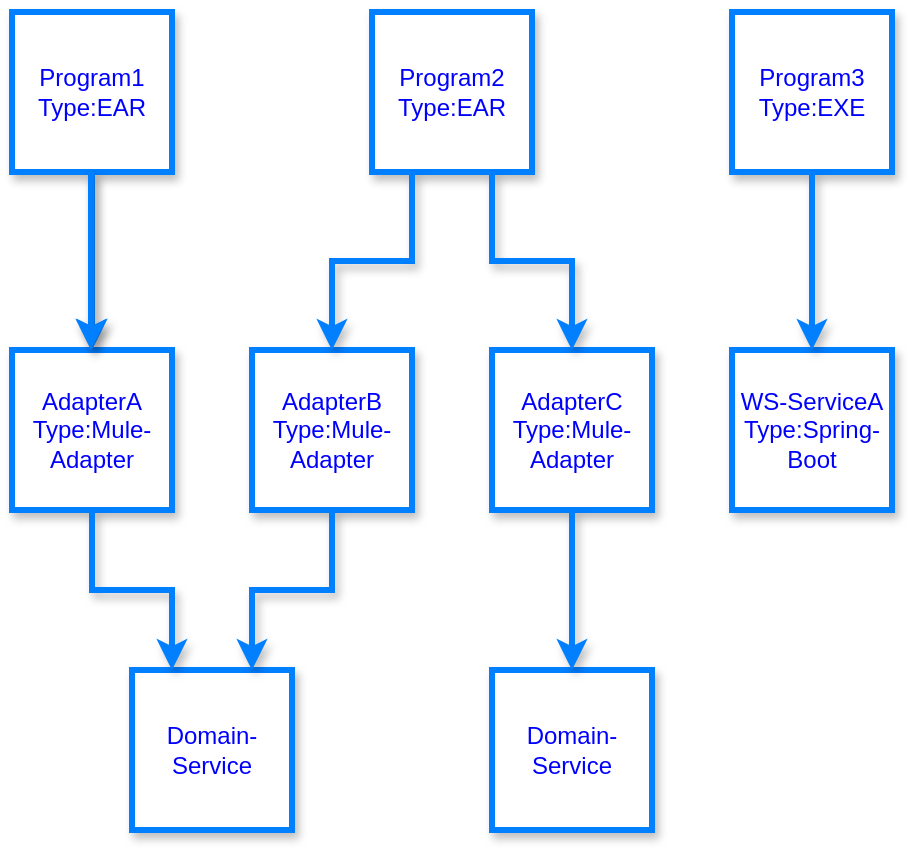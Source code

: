 <mxfile version="16.6.6" type="github">
  <diagram id="kmOO4K7gCfmuZEOy1T-Y" name="Page-1">
    <mxGraphModel dx="1422" dy="752" grid="1" gridSize="10" guides="1" tooltips="1" connect="1" arrows="1" fold="1" page="1" pageScale="1" pageWidth="827" pageHeight="1169" math="0" shadow="0">
      <root>
        <mxCell id="0" />
        <mxCell id="1" parent="0" />
        <mxCell id="rQVdeEZsAjIwVP-pgbag-1" value="&lt;div&gt;Program1&lt;/div&gt;&lt;div&gt;Type:EAR&lt;br&gt;&lt;/div&gt;" style="whiteSpace=wrap;html=1;aspect=fixed;strokeColor=#007FFF;fontColor=#0000FF;shadow=1;strokeWidth=3;" parent="1" vertex="1">
          <mxGeometry x="40" y="40" width="80" height="80" as="geometry" />
        </mxCell>
        <mxCell id="rQVdeEZsAjIwVP-pgbag-2" value="&lt;div&gt;Program2&lt;/div&gt;&lt;div&gt;Type:EAR&lt;br&gt;&lt;/div&gt;" style="whiteSpace=wrap;html=1;aspect=fixed;strokeColor=#007FFF;fontColor=#0000FF;shadow=1;strokeWidth=3;" parent="1" vertex="1">
          <mxGeometry x="220" y="40" width="80" height="80" as="geometry" />
        </mxCell>
        <mxCell id="rQVdeEZsAjIwVP-pgbag-3" value="&lt;div&gt;Program3&lt;/div&gt;&lt;div&gt;Type:EXE&lt;/div&gt;" style="whiteSpace=wrap;html=1;aspect=fixed;strokeColor=#007FFF;fontColor=#0000FF;shadow=1;strokeWidth=3;" parent="1" vertex="1">
          <mxGeometry x="400" y="40" width="80" height="80" as="geometry" />
        </mxCell>
        <mxCell id="rQVdeEZsAjIwVP-pgbag-4" value="AdapterA&lt;div&gt;Type:Mule-Adapter&lt;/div&gt;" style="whiteSpace=wrap;html=1;aspect=fixed;strokeColor=#007FFF;fontColor=#0000FF;shadow=1;strokeWidth=3;" parent="1" vertex="1">
          <mxGeometry x="40" y="209" width="80" height="80" as="geometry" />
        </mxCell>
        <mxCell id="rQVdeEZsAjIwVP-pgbag-5" value="AdapterB&lt;div&gt;Type:Mule-Adapter&lt;/div&gt;" style="whiteSpace=wrap;html=1;aspect=fixed;strokeColor=#007FFF;fontColor=#0000FF;shadow=1;strokeWidth=3;" parent="1" vertex="1">
          <mxGeometry x="160" y="209" width="80" height="80" as="geometry" />
        </mxCell>
        <mxCell id="rQVdeEZsAjIwVP-pgbag-6" value="AdapterC&lt;div&gt;Type:Mule-Adapter&lt;/div&gt;" style="whiteSpace=wrap;html=1;aspect=fixed;strokeColor=#007FFF;fontColor=#0000FF;shadow=1;strokeWidth=3;" parent="1" vertex="1">
          <mxGeometry x="280" y="209" width="80" height="80" as="geometry" />
        </mxCell>
        <mxCell id="rQVdeEZsAjIwVP-pgbag-7" value="WS-ServiceA&lt;div&gt;Type:Spring-Boot&lt;/div&gt;" style="whiteSpace=wrap;html=1;aspect=fixed;strokeColor=#007FFF;fontColor=#0000FF;shadow=1;strokeWidth=3;" parent="1" vertex="1">
          <mxGeometry x="400" y="209" width="80" height="80" as="geometry" />
        </mxCell>
        <mxCell id="rQVdeEZsAjIwVP-pgbag-8" value="Domain-Service" style="whiteSpace=wrap;html=1;aspect=fixed;strokeColor=#007FFF;fontColor=#0000FF;shadow=1;strokeWidth=3;" parent="1" vertex="1">
          <mxGeometry x="100" y="369" width="80" height="80" as="geometry" />
        </mxCell>
        <mxCell id="rQVdeEZsAjIwVP-pgbag-9" value="Domain-Service" style="whiteSpace=wrap;html=1;aspect=fixed;strokeColor=#007FFF;fontColor=#0000FF;shadow=1;strokeWidth=3;" parent="1" vertex="1">
          <mxGeometry x="280" y="369" width="80" height="80" as="geometry" />
        </mxCell>
        <mxCell id="rQVdeEZsAjIwVP-pgbag-10" value="" style="endArrow=classic;html=1;rounded=0;exitX=0.5;exitY=1;exitDx=0;exitDy=0;entryX=0.5;entryY=0;entryDx=0;entryDy=0;strokeColor=#007FFF;fontColor=#0000FF;shadow=1;strokeWidth=3;" parent="1" source="rQVdeEZsAjIwVP-pgbag-1" target="rQVdeEZsAjIwVP-pgbag-4" edge="1">
          <mxGeometry width="50" height="50" relative="1" as="geometry">
            <mxPoint x="270" y="269" as="sourcePoint" />
            <mxPoint x="320" y="219" as="targetPoint" />
          </mxGeometry>
        </mxCell>
        <mxCell id="rQVdeEZsAjIwVP-pgbag-11" value="" style="endArrow=classic;html=1;rounded=0;exitX=0.25;exitY=1;exitDx=0;exitDy=0;entryX=0.5;entryY=0;entryDx=0;entryDy=0;edgeStyle=orthogonalEdgeStyle;strokeColor=#007FFF;fontColor=#0000FF;shadow=1;strokeWidth=3;" parent="1" source="rQVdeEZsAjIwVP-pgbag-2" target="rQVdeEZsAjIwVP-pgbag-5" edge="1">
          <mxGeometry width="50" height="50" relative="1" as="geometry">
            <mxPoint x="90" y="130" as="sourcePoint" />
            <mxPoint x="90" y="219" as="targetPoint" />
          </mxGeometry>
        </mxCell>
        <mxCell id="rQVdeEZsAjIwVP-pgbag-12" value="" style="endArrow=classic;html=1;rounded=0;exitX=0.75;exitY=1;exitDx=0;exitDy=0;entryX=0.5;entryY=0;entryDx=0;entryDy=0;edgeStyle=orthogonalEdgeStyle;strokeColor=#007FFF;fontColor=#0000FF;shadow=1;strokeWidth=3;" parent="1" source="rQVdeEZsAjIwVP-pgbag-2" target="rQVdeEZsAjIwVP-pgbag-6" edge="1">
          <mxGeometry width="50" height="50" relative="1" as="geometry">
            <mxPoint x="250" y="130" as="sourcePoint" />
            <mxPoint x="210" y="219" as="targetPoint" />
          </mxGeometry>
        </mxCell>
        <mxCell id="rQVdeEZsAjIwVP-pgbag-13" value="" style="endArrow=classic;html=1;rounded=0;exitX=0.5;exitY=1;exitDx=0;exitDy=0;entryX=0.5;entryY=0;entryDx=0;entryDy=0;edgeStyle=orthogonalEdgeStyle;strokeColor=#007FFF;fontColor=#0000FF;shadow=1;strokeWidth=3;" parent="1" source="rQVdeEZsAjIwVP-pgbag-3" target="rQVdeEZsAjIwVP-pgbag-7" edge="1">
          <mxGeometry width="50" height="50" relative="1" as="geometry">
            <mxPoint x="260" y="140" as="sourcePoint" />
            <mxPoint x="220" y="229" as="targetPoint" />
          </mxGeometry>
        </mxCell>
        <mxCell id="rQVdeEZsAjIwVP-pgbag-14" value="" style="endArrow=classic;html=1;rounded=0;exitX=0.5;exitY=1;exitDx=0;exitDy=0;entryX=0.25;entryY=0;entryDx=0;entryDy=0;edgeStyle=orthogonalEdgeStyle;strokeColor=#007FFF;fontColor=#0000FF;shadow=1;strokeWidth=3;" parent="1" source="rQVdeEZsAjIwVP-pgbag-4" target="rQVdeEZsAjIwVP-pgbag-8" edge="1">
          <mxGeometry width="50" height="50" relative="1" as="geometry">
            <mxPoint x="270" y="150" as="sourcePoint" />
            <mxPoint x="230" y="239" as="targetPoint" />
          </mxGeometry>
        </mxCell>
        <mxCell id="rQVdeEZsAjIwVP-pgbag-15" value="" style="endArrow=classic;html=1;rounded=0;exitX=0.5;exitY=1;exitDx=0;exitDy=0;entryX=0.75;entryY=0;entryDx=0;entryDy=0;edgeStyle=orthogonalEdgeStyle;strokeColor=#007FFF;fontColor=#0000FF;shadow=1;strokeWidth=3;" parent="1" source="rQVdeEZsAjIwVP-pgbag-5" target="rQVdeEZsAjIwVP-pgbag-8" edge="1">
          <mxGeometry width="50" height="50" relative="1" as="geometry">
            <mxPoint x="280" y="160" as="sourcePoint" />
            <mxPoint x="240" y="249" as="targetPoint" />
          </mxGeometry>
        </mxCell>
        <mxCell id="rQVdeEZsAjIwVP-pgbag-17" value="" style="endArrow=classic;html=1;rounded=0;exitX=0.5;exitY=1;exitDx=0;exitDy=0;entryX=0.5;entryY=0;entryDx=0;entryDy=0;edgeStyle=orthogonalEdgeStyle;strokeColor=#007FFF;fontColor=#0000FF;shadow=1;strokeWidth=3;" parent="1" source="rQVdeEZsAjIwVP-pgbag-6" target="rQVdeEZsAjIwVP-pgbag-9" edge="1">
          <mxGeometry width="50" height="50" relative="1" as="geometry">
            <mxPoint x="290" y="170" as="sourcePoint" />
            <mxPoint x="250" y="259" as="targetPoint" />
          </mxGeometry>
        </mxCell>
        <mxCell id="tPIaxfmKGas3AeV_PWgJ-1" value="" style="endArrow=classic;html=1;rounded=0;exitX=0.5;exitY=1;exitDx=0;exitDy=0;entryX=0.5;entryY=0;entryDx=0;entryDy=0;strokeColor=#007FFF;fontColor=#0000FF;shadow=1;strokeWidth=3;" edge="1" parent="1">
          <mxGeometry width="50" height="50" relative="1" as="geometry">
            <mxPoint x="79.5" y="120" as="sourcePoint" />
            <mxPoint x="79.5" y="209" as="targetPoint" />
          </mxGeometry>
        </mxCell>
      </root>
    </mxGraphModel>
  </diagram>
</mxfile>
